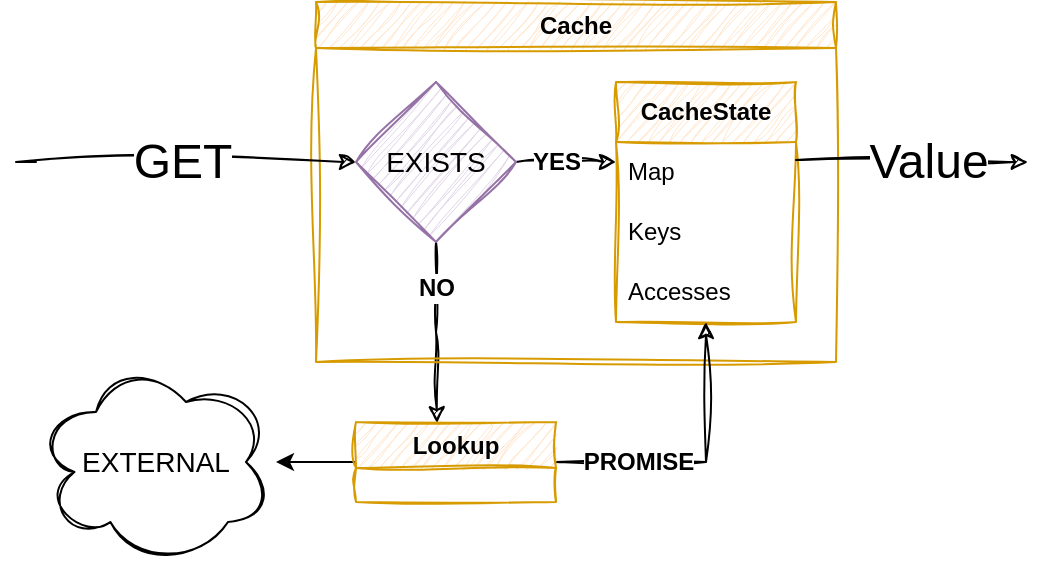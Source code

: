 <mxfile version="22.1.16" type="github">
  <diagram id="prtHgNgQTEPvFCAcTncT" name="Page-1">
    <mxGraphModel dx="1367" dy="649" grid="1" gridSize="10" guides="1" tooltips="1" connect="1" arrows="1" fold="1" page="1" pageScale="1" pageWidth="827" pageHeight="1169" math="0" shadow="0">
      <root>
        <mxCell id="0" />
        <mxCell id="1" parent="0" />
        <mxCell id="WvfnBEPjAD18mNaexyHV-40" value="EXTERNAL" style="ellipse;shape=cloud;whiteSpace=wrap;html=1;fontSize=14;shadow=0;sketch=1;curveFitting=1;jiggle=2;" parent="1" vertex="1">
          <mxGeometry x="260" y="370" width="120" height="100" as="geometry" />
        </mxCell>
        <mxCell id="WvfnBEPjAD18mNaexyHV-76" value="" style="edgeStyle=orthogonalEdgeStyle;rounded=0;orthogonalLoop=1;jettySize=auto;html=1;exitX=0.5;exitY=1;exitDx=0;exitDy=0;entryX=0.405;entryY=0.014;entryDx=0;entryDy=0;entryPerimeter=0;sketch=1;curveFitting=1;jiggle=2;" parent="1" source="WvfnBEPjAD18mNaexyHV-84" target="WvfnBEPjAD18mNaexyHV-89" edge="1">
          <mxGeometry relative="1" as="geometry">
            <mxPoint x="460" y="420" as="targetPoint" />
            <Array as="points" />
          </mxGeometry>
        </mxCell>
        <mxCell id="WvfnBEPjAD18mNaexyHV-77" value="NO" style="edgeLabel;html=1;align=center;verticalAlign=middle;resizable=0;points=[];fontSize=12;fontStyle=1" parent="WvfnBEPjAD18mNaexyHV-76" vertex="1" connectable="0">
          <mxGeometry x="-0.719" y="-2" relative="1" as="geometry">
            <mxPoint x="2" y="10" as="offset" />
          </mxGeometry>
        </mxCell>
        <mxCell id="WvfnBEPjAD18mNaexyHV-78" value="Cache" style="swimlane;whiteSpace=wrap;html=1;fillColor=#ffe6cc;strokeColor=#d79b00;rounded=0;sketch=1;curveFitting=1;jiggle=2;" parent="1" vertex="1">
          <mxGeometry x="400" y="190" width="260" height="180" as="geometry" />
        </mxCell>
        <mxCell id="WvfnBEPjAD18mNaexyHV-79" value="CacheState" style="swimlane;fontStyle=1;childLayout=stackLayout;horizontal=1;startSize=30;horizontalStack=0;resizeParent=1;resizeParentMax=0;resizeLast=0;collapsible=1;marginBottom=0;whiteSpace=wrap;html=1;fillColor=#ffe6cc;strokeColor=#d79b00;rounded=0;swimlaneLine=1;glass=0;shadow=0;sketch=1;curveFitting=1;jiggle=2;" parent="WvfnBEPjAD18mNaexyHV-78" vertex="1">
          <mxGeometry x="150" y="40" width="90" height="120" as="geometry" />
        </mxCell>
        <mxCell id="WvfnBEPjAD18mNaexyHV-80" value="Map" style="text;strokeColor=none;fillColor=none;align=left;verticalAlign=middle;spacingLeft=4;spacingRight=4;overflow=hidden;points=[[0,0.5],[1,0.5]];portConstraint=eastwest;rotatable=0;whiteSpace=wrap;html=1;" parent="WvfnBEPjAD18mNaexyHV-79" vertex="1">
          <mxGeometry y="30" width="90" height="30" as="geometry" />
        </mxCell>
        <mxCell id="WvfnBEPjAD18mNaexyHV-81" value="Keys" style="text;strokeColor=none;fillColor=none;align=left;verticalAlign=middle;spacingLeft=4;spacingRight=4;overflow=hidden;points=[[0,0.5],[1,0.5]];portConstraint=eastwest;rotatable=0;whiteSpace=wrap;html=1;" parent="WvfnBEPjAD18mNaexyHV-79" vertex="1">
          <mxGeometry y="60" width="90" height="30" as="geometry" />
        </mxCell>
        <mxCell id="WvfnBEPjAD18mNaexyHV-82" value="Accesses" style="text;strokeColor=none;fillColor=none;align=left;verticalAlign=middle;spacingLeft=4;spacingRight=4;overflow=hidden;points=[[0,0.5],[1,0.5]];portConstraint=eastwest;rotatable=0;whiteSpace=wrap;html=1;" parent="WvfnBEPjAD18mNaexyHV-79" vertex="1">
          <mxGeometry y="90" width="90" height="30" as="geometry" />
        </mxCell>
        <mxCell id="WvfnBEPjAD18mNaexyHV-83" value="YES" style="edgeStyle=orthogonalEdgeStyle;rounded=0;orthogonalLoop=1;jettySize=auto;html=1;fontSize=12;fontStyle=1;sketch=1;curveFitting=1;jiggle=2;" parent="WvfnBEPjAD18mNaexyHV-78" source="WvfnBEPjAD18mNaexyHV-84" edge="1">
          <mxGeometry x="-0.208" relative="1" as="geometry">
            <mxPoint x="150" y="80" as="targetPoint" />
            <mxPoint as="offset" />
          </mxGeometry>
        </mxCell>
        <mxCell id="WvfnBEPjAD18mNaexyHV-84" value="EXISTS" style="rhombus;whiteSpace=wrap;html=1;fontSize=14;fillColor=#e1d5e7;strokeColor=#9673a6;sketch=1;curveFitting=1;jiggle=2;" parent="WvfnBEPjAD18mNaexyHV-78" vertex="1">
          <mxGeometry x="20" y="40" width="80" height="80" as="geometry" />
        </mxCell>
        <mxCell id="WvfnBEPjAD18mNaexyHV-85" value="" style="edgeStyle=orthogonalEdgeStyle;rounded=0;orthogonalLoop=1;jettySize=auto;html=1;entryX=0.5;entryY=1;entryDx=0;entryDy=0;exitX=1;exitY=0.5;exitDx=0;exitDy=0;sketch=1;curveFitting=1;jiggle=2;" parent="1" source="WvfnBEPjAD18mNaexyHV-89" target="WvfnBEPjAD18mNaexyHV-79" edge="1">
          <mxGeometry relative="1" as="geometry">
            <mxPoint x="520" y="250" as="sourcePoint" />
            <mxPoint x="740" y="250" as="targetPoint" />
            <Array as="points">
              <mxPoint x="595" y="420" />
            </Array>
          </mxGeometry>
        </mxCell>
        <mxCell id="WvfnBEPjAD18mNaexyHV-86" value="PROMISE" style="edgeLabel;html=1;align=center;verticalAlign=middle;resizable=0;points=[];fontSize=12;fontStyle=1" parent="WvfnBEPjAD18mNaexyHV-85" vertex="1" connectable="0">
          <mxGeometry x="-0.293" relative="1" as="geometry">
            <mxPoint x="-11" as="offset" />
          </mxGeometry>
        </mxCell>
        <mxCell id="WvfnBEPjAD18mNaexyHV-87" style="edgeStyle=orthogonalEdgeStyle;rounded=0;orthogonalLoop=1;jettySize=auto;html=1;entryX=0;entryY=0.5;entryDx=0;entryDy=0;sketch=1;curveFitting=1;jiggle=2;" parent="1" target="WvfnBEPjAD18mNaexyHV-84" edge="1">
          <mxGeometry relative="1" as="geometry">
            <mxPoint x="260" y="270" as="sourcePoint" />
            <Array as="points">
              <mxPoint x="250" y="270" />
            </Array>
            <mxPoint x="380" y="240" as="targetPoint" />
          </mxGeometry>
        </mxCell>
        <mxCell id="WvfnBEPjAD18mNaexyHV-88" value="GET" style="edgeLabel;html=1;align=center;verticalAlign=middle;resizable=0;points=[];fontSize=24;fontStyle=0;fontFamily=Helvetica;" parent="WvfnBEPjAD18mNaexyHV-87" vertex="1" connectable="0">
          <mxGeometry x="0.467" relative="1" as="geometry">
            <mxPoint x="-39" as="offset" />
          </mxGeometry>
        </mxCell>
        <mxCell id="WvfnBEPjAD18mNaexyHV-152" style="edgeStyle=orthogonalEdgeStyle;rounded=0;orthogonalLoop=1;jettySize=auto;html=1;" parent="1" source="WvfnBEPjAD18mNaexyHV-89" target="WvfnBEPjAD18mNaexyHV-40" edge="1">
          <mxGeometry relative="1" as="geometry" />
        </mxCell>
        <mxCell id="WvfnBEPjAD18mNaexyHV-89" value="Lookup" style="swimlane;whiteSpace=wrap;html=1;fillColor=#ffe6cc;strokeColor=#d79b00;rounded=0;sketch=1;curveFitting=1;jiggle=2;" parent="1" vertex="1">
          <mxGeometry x="420" y="400" width="100" height="40" as="geometry" />
        </mxCell>
        <mxCell id="KwHkxTo8jftKuWM-ijs6-1" style="edgeStyle=orthogonalEdgeStyle;rounded=0;orthogonalLoop=1;jettySize=auto;html=1;sketch=1;curveFitting=1;jiggle=2;" parent="1" edge="1">
          <mxGeometry relative="1" as="geometry">
            <mxPoint x="640" y="269" as="sourcePoint" />
            <Array as="points">
              <mxPoint x="706" y="269" />
              <mxPoint x="706" y="270" />
            </Array>
            <mxPoint x="756" y="270" as="targetPoint" />
          </mxGeometry>
        </mxCell>
        <mxCell id="KwHkxTo8jftKuWM-ijs6-2" value="Value" style="edgeLabel;html=1;align=center;verticalAlign=middle;resizable=0;points=[];fontSize=24;fontStyle=0" parent="KwHkxTo8jftKuWM-ijs6-1" vertex="1" connectable="0">
          <mxGeometry x="0.467" relative="1" as="geometry">
            <mxPoint x="-19" as="offset" />
          </mxGeometry>
        </mxCell>
      </root>
    </mxGraphModel>
  </diagram>
</mxfile>
